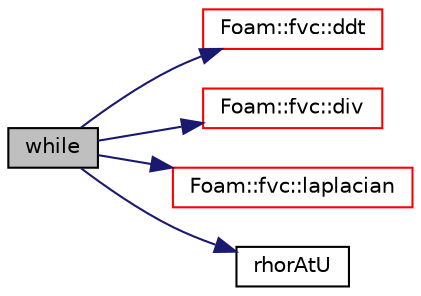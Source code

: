digraph "while"
{
  bgcolor="transparent";
  edge [fontname="Helvetica",fontsize="10",labelfontname="Helvetica",labelfontsize="10"];
  node [fontname="Helvetica",fontsize="10",shape=record];
  rankdir="LR";
  Node334 [label="while",height=0.2,width=0.4,color="black", fillcolor="grey75", style="filled", fontcolor="black"];
  Node334 -> Node335 [color="midnightblue",fontsize="10",style="solid",fontname="Helvetica"];
  Node335 [label="Foam::fvc::ddt",height=0.2,width=0.4,color="red",URL="$a21861.html#a5dc871206ab86042756c8ccfdc5797ad"];
  Node334 -> Node397 [color="midnightblue",fontsize="10",style="solid",fontname="Helvetica"];
  Node397 [label="Foam::fvc::div",height=0.2,width=0.4,color="red",URL="$a21861.html#a585533948ad80abfe589d920c641f251"];
  Node334 -> Node632 [color="midnightblue",fontsize="10",style="solid",fontname="Helvetica"];
  Node632 [label="Foam::fvc::laplacian",height=0.2,width=0.4,color="red",URL="$a21861.html#ac75bff389d0405149b204b0d7ac214cd"];
  Node334 -> Node635 [color="midnightblue",fontsize="10",style="solid",fontname="Helvetica"];
  Node635 [label="rhorAtU",height=0.2,width=0.4,color="black",URL="$a39629.html#a142b9c53809c41ee952c0f8753de25c8"];
}
